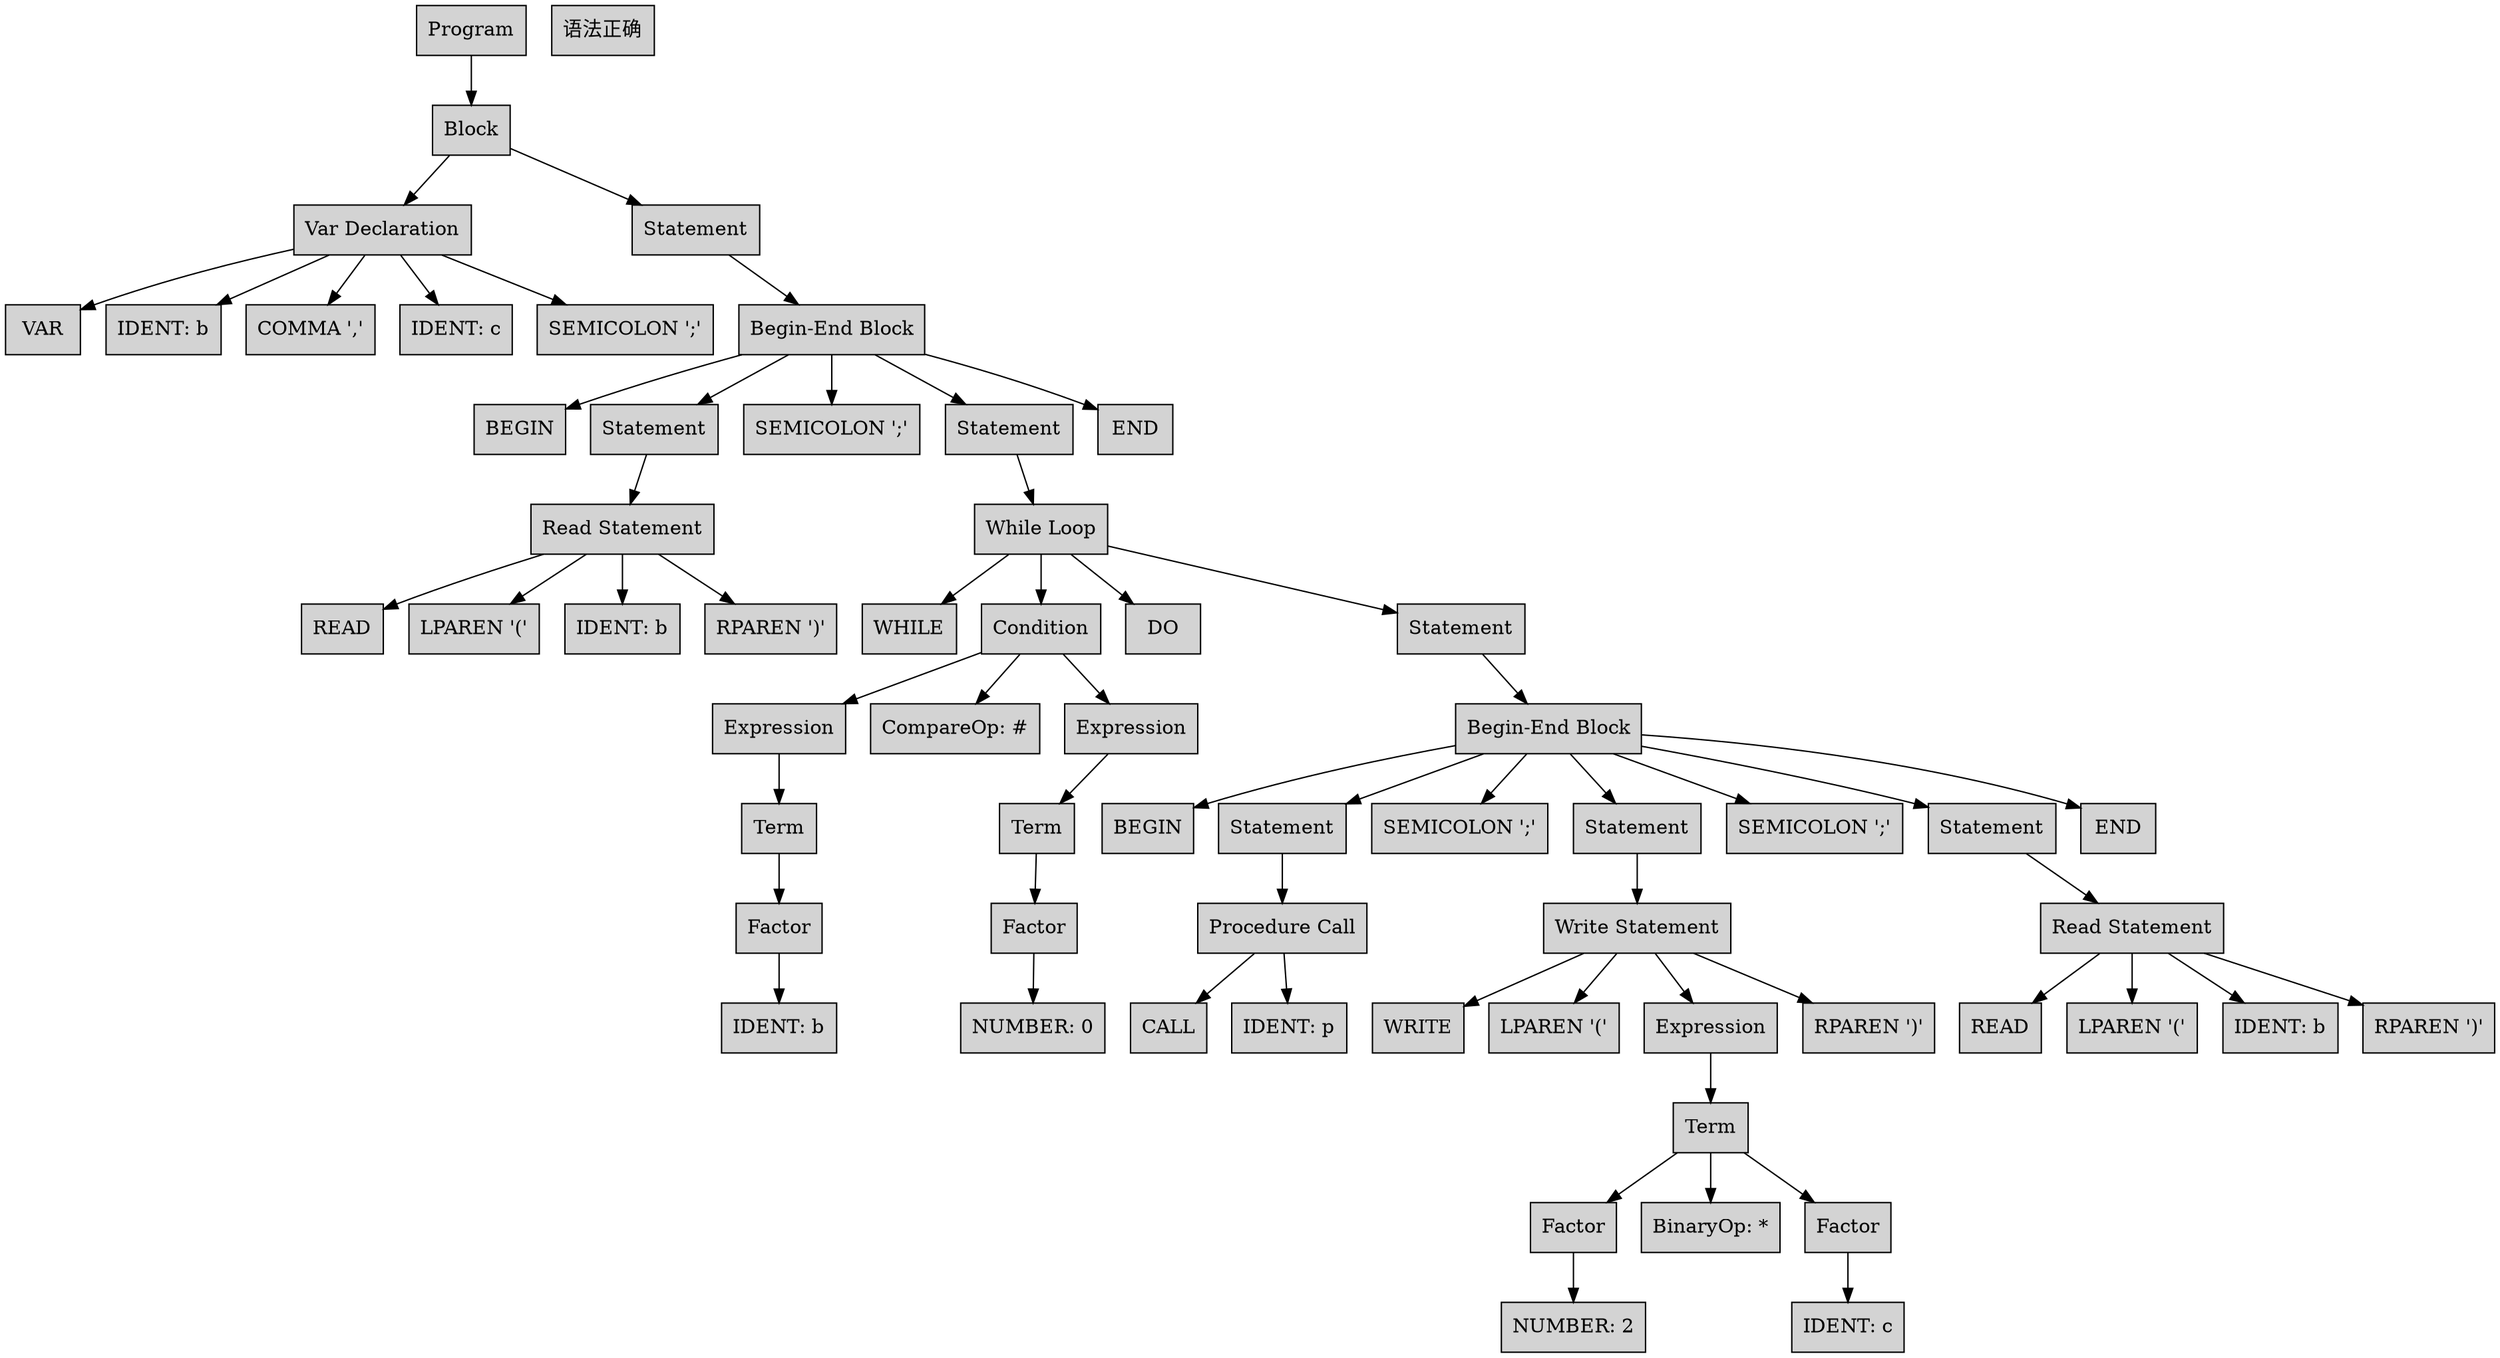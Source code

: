 digraph ParseTree {
  node [shape=box, style=filled, fillcolor=lightgray];
  n0 [label="Program"];
  n1 [label="Block"];
  n0 -> n1;
  n2 [label="Var Declaration"];
  n1 -> n2;
  n3 [label="VAR"];
  n2 -> n3;
  n4 [label="IDENT: b"];
  n2 -> n4;
  n5 [label="COMMA ','"];
  n2 -> n5;
  n6 [label="IDENT: c"];
  n2 -> n6;
  n7 [label="SEMICOLON ';'"];
  n2 -> n7;
  n8 [label="Statement"];
  n1 -> n8;
  n9 [label="Begin-End Block"];
  n8 -> n9;
  n10 [label="BEGIN"];
  n9 -> n10;
  n11 [label="Statement"];
  n9 -> n11;
  n12 [label="Read Statement"];
  n11 -> n12;
  n13 [label="READ"];
  n12 -> n13;
  n14 [label="LPAREN '('"];
  n12 -> n14;
  n15 [label="IDENT: b"];
  n12 -> n15;
  n16 [label="RPAREN ')'"];
  n12 -> n16;
  n17 [label="SEMICOLON ';'"];
  n9 -> n17;
  n18 [label="Statement"];
  n9 -> n18;
  n19 [label="While Loop"];
  n18 -> n19;
  n20 [label="WHILE"];
  n19 -> n20;
  n21 [label="Condition"];
  n19 -> n21;
  n22 [label="Expression"];
  n21 -> n22;
  n23 [label="Term"];
  n22 -> n23;
  n24 [label="Factor"];
  n23 -> n24;
  n25 [label="IDENT: b"];
  n24 -> n25;
  n26 [label="CompareOp: #"];
  n21 -> n26;
  n27 [label="Expression"];
  n21 -> n27;
  n28 [label="Term"];
  n27 -> n28;
  n29 [label="Factor"];
  n28 -> n29;
  n30 [label="NUMBER: 0"];
  n29 -> n30;
  n31 [label="DO"];
  n19 -> n31;
  n32 [label="Statement"];
  n19 -> n32;
  n33 [label="Begin-End Block"];
  n32 -> n33;
  n34 [label="BEGIN"];
  n33 -> n34;
  n35 [label="Statement"];
  n33 -> n35;
  n36 [label="Procedure Call"];
  n35 -> n36;
  n37 [label="CALL"];
  n36 -> n37;
  n38 [label="IDENT: p"];
  n36 -> n38;
  n39 [label="SEMICOLON ';'"];
  n33 -> n39;
  n40 [label="Statement"];
  n33 -> n40;
  n41 [label="Write Statement"];
  n40 -> n41;
  n42 [label="WRITE"];
  n41 -> n42;
  n43 [label="LPAREN '('"];
  n41 -> n43;
  n44 [label="Expression"];
  n41 -> n44;
  n45 [label="Term"];
  n44 -> n45;
  n46 [label="Factor"];
  n45 -> n46;
  n47 [label="NUMBER: 2"];
  n46 -> n47;
  n48 [label="BinaryOp: *"];
  n45 -> n48;
  n49 [label="Factor"];
  n45 -> n49;
  n50 [label="IDENT: c"];
  n49 -> n50;
  n51 [label="RPAREN ')'"];
  n41 -> n51;
  n52 [label="SEMICOLON ';'"];
  n33 -> n52;
  n53 [label="Statement"];
  n33 -> n53;
  n54 [label="Read Statement"];
  n53 -> n54;
  n55 [label="READ"];
  n54 -> n55;
  n56 [label="LPAREN '('"];
  n54 -> n56;
  n57 [label="IDENT: b"];
  n54 -> n57;
  n58 [label="RPAREN ')'"];
  n54 -> n58;
  n59 [label="END"];
  n33 -> n59;
  n60 [label="END"];
  n9 -> n60;
  n61 [label="语法正确"];
}
